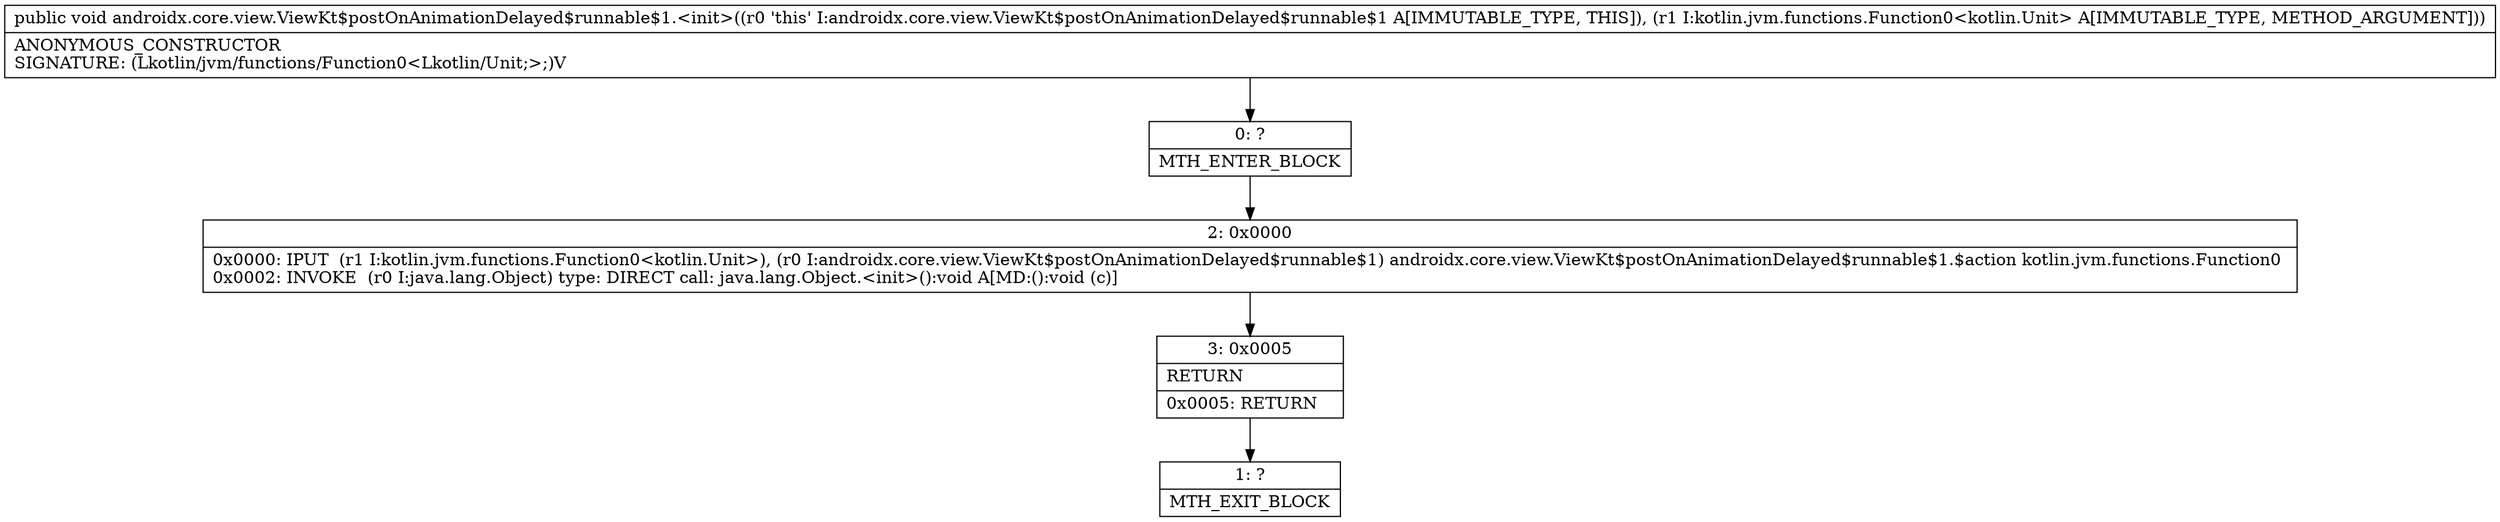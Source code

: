 digraph "CFG forandroidx.core.view.ViewKt$postOnAnimationDelayed$runnable$1.\<init\>(Lkotlin\/jvm\/functions\/Function0;)V" {
Node_0 [shape=record,label="{0\:\ ?|MTH_ENTER_BLOCK\l}"];
Node_2 [shape=record,label="{2\:\ 0x0000|0x0000: IPUT  (r1 I:kotlin.jvm.functions.Function0\<kotlin.Unit\>), (r0 I:androidx.core.view.ViewKt$postOnAnimationDelayed$runnable$1) androidx.core.view.ViewKt$postOnAnimationDelayed$runnable$1.$action kotlin.jvm.functions.Function0 \l0x0002: INVOKE  (r0 I:java.lang.Object) type: DIRECT call: java.lang.Object.\<init\>():void A[MD:():void (c)]\l}"];
Node_3 [shape=record,label="{3\:\ 0x0005|RETURN\l|0x0005: RETURN   \l}"];
Node_1 [shape=record,label="{1\:\ ?|MTH_EXIT_BLOCK\l}"];
MethodNode[shape=record,label="{public void androidx.core.view.ViewKt$postOnAnimationDelayed$runnable$1.\<init\>((r0 'this' I:androidx.core.view.ViewKt$postOnAnimationDelayed$runnable$1 A[IMMUTABLE_TYPE, THIS]), (r1 I:kotlin.jvm.functions.Function0\<kotlin.Unit\> A[IMMUTABLE_TYPE, METHOD_ARGUMENT]))  | ANONYMOUS_CONSTRUCTOR\lSIGNATURE: (Lkotlin\/jvm\/functions\/Function0\<Lkotlin\/Unit;\>;)V\l}"];
MethodNode -> Node_0;Node_0 -> Node_2;
Node_2 -> Node_3;
Node_3 -> Node_1;
}

